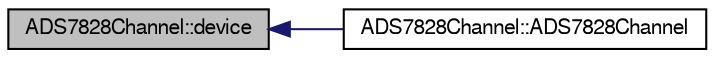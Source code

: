 digraph "ADS7828Channel::device"
{
  edge [fontname="FreeSans",fontsize="10",labelfontname="FreeSans",labelfontsize="10"];
  node [fontname="FreeSans",fontsize="10",shape=record];
  rankdir="LR";
  Node1 [label="ADS7828Channel::device",height=0.2,width=0.4,color="black", fillcolor="grey75", style="filled" fontcolor="black"];
  Node1 -> Node2 [dir="back",color="midnightblue",fontsize="10",style="solid",fontname="FreeSans"];
  Node2 [label="ADS7828Channel::ADS7828Channel",height=0.2,width=0.4,color="black", fillcolor="white", style="filled",URL="$class_a_d_s7828_channel.html#a2885e498b51e624ca0e6be13c5d7049d"];
}
